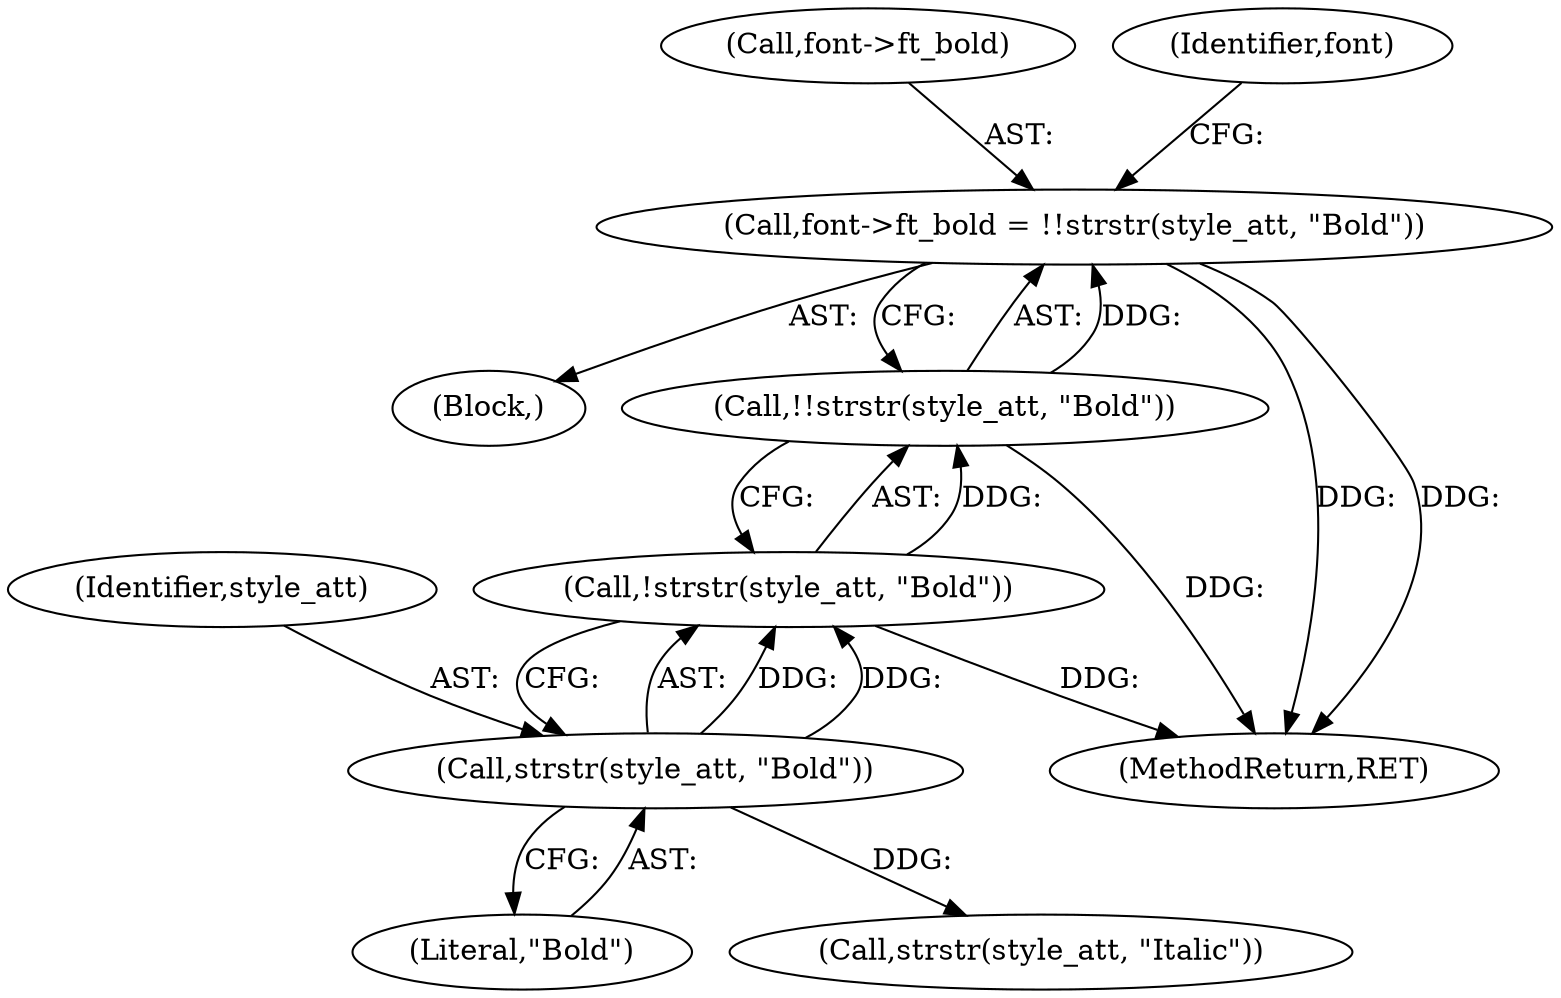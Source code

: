 digraph "0_ghostscript_60dabde18d7fe12b19da8b509bdfee9cc886aafc_1@API" {
"1000547" [label="(Call,font->ft_bold = !!strstr(style_att, \"Bold\"))"];
"1000551" [label="(Call,!!strstr(style_att, \"Bold\"))"];
"1000552" [label="(Call,!strstr(style_att, \"Bold\"))"];
"1000553" [label="(Call,strstr(style_att, \"Bold\"))"];
"1000548" [label="(Call,font->ft_bold)"];
"1000554" [label="(Identifier,style_att)"];
"1000546" [label="(Block,)"];
"1000558" [label="(Identifier,font)"];
"1000780" [label="(MethodReturn,RET)"];
"1000555" [label="(Literal,\"Bold\")"];
"1000552" [label="(Call,!strstr(style_att, \"Bold\"))"];
"1000562" [label="(Call,strstr(style_att, \"Italic\"))"];
"1000547" [label="(Call,font->ft_bold = !!strstr(style_att, \"Bold\"))"];
"1000551" [label="(Call,!!strstr(style_att, \"Bold\"))"];
"1000553" [label="(Call,strstr(style_att, \"Bold\"))"];
"1000547" -> "1000546"  [label="AST: "];
"1000547" -> "1000551"  [label="CFG: "];
"1000548" -> "1000547"  [label="AST: "];
"1000551" -> "1000547"  [label="AST: "];
"1000558" -> "1000547"  [label="CFG: "];
"1000547" -> "1000780"  [label="DDG: "];
"1000547" -> "1000780"  [label="DDG: "];
"1000551" -> "1000547"  [label="DDG: "];
"1000551" -> "1000552"  [label="CFG: "];
"1000552" -> "1000551"  [label="AST: "];
"1000551" -> "1000780"  [label="DDG: "];
"1000552" -> "1000551"  [label="DDG: "];
"1000552" -> "1000553"  [label="CFG: "];
"1000553" -> "1000552"  [label="AST: "];
"1000552" -> "1000780"  [label="DDG: "];
"1000553" -> "1000552"  [label="DDG: "];
"1000553" -> "1000552"  [label="DDG: "];
"1000553" -> "1000555"  [label="CFG: "];
"1000554" -> "1000553"  [label="AST: "];
"1000555" -> "1000553"  [label="AST: "];
"1000553" -> "1000562"  [label="DDG: "];
}
